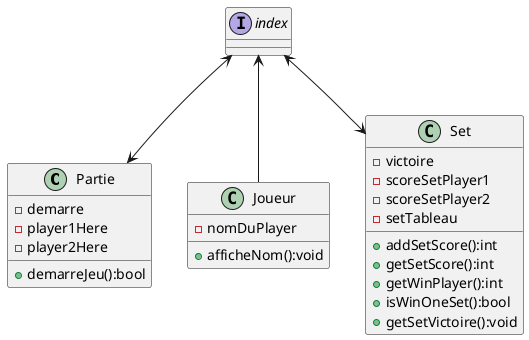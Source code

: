 @startuml Partie

Class Partie{
    - demarre
    - player1Here
    - player2Here

    + demarreJeu():bool
}

Class Joueur{

    - nomDuPlayer

    + afficheNom():void
}

Class Set{
    - victoire
    - scoreSetPlayer1
    - scoreSetPlayer2
    - setTableau

    + addSetScore():int
    + getSetScore():int
    + getWinPlayer():int
    + isWinOneSet():bool
    + getSetVictoire():void

}

interface index{




}

index <--> Partie
index <-- Joueur
index <--> Set




@enduml

